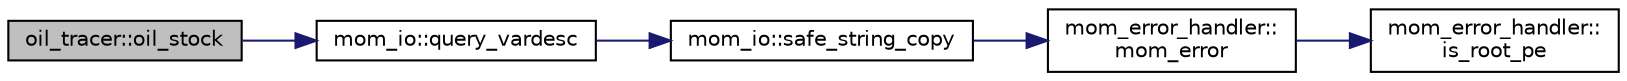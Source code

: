 digraph "oil_tracer::oil_stock"
{
 // INTERACTIVE_SVG=YES
 // LATEX_PDF_SIZE
  edge [fontname="Helvetica",fontsize="10",labelfontname="Helvetica",labelfontsize="10"];
  node [fontname="Helvetica",fontsize="10",shape=record];
  rankdir="LR";
  Node1 [label="oil_tracer::oil_stock",height=0.2,width=0.4,color="black", fillcolor="grey75", style="filled", fontcolor="black",tooltip="Calculate the mass-weighted integral of the oil tracer stocks, returning the number of stocks it has ..."];
  Node1 -> Node2 [color="midnightblue",fontsize="10",style="solid",fontname="Helvetica"];
  Node2 [label="mom_io::query_vardesc",height=0.2,width=0.4,color="black", fillcolor="white", style="filled",URL="$namespacemom__io.html#aa583d22dfaf16e3157b2741d838f5240",tooltip="This routine queries vardesc."];
  Node2 -> Node3 [color="midnightblue",fontsize="10",style="solid",fontname="Helvetica"];
  Node3 [label="mom_io::safe_string_copy",height=0.2,width=0.4,color="black", fillcolor="white", style="filled",URL="$namespacemom__io.html#ac4bc408e8b38dbd669842753f26ebf88",tooltip="Copies a string."];
  Node3 -> Node4 [color="midnightblue",fontsize="10",style="solid",fontname="Helvetica"];
  Node4 [label="mom_error_handler::\lmom_error",height=0.2,width=0.4,color="black", fillcolor="white", style="filled",URL="$namespacemom__error__handler.html#a460cfb79a06c29fc249952c2a3710d67",tooltip="This provides a convenient interface for writing an mpp_error message with run-time filter based on a..."];
  Node4 -> Node5 [color="midnightblue",fontsize="10",style="solid",fontname="Helvetica"];
  Node5 [label="mom_error_handler::\lis_root_pe",height=0.2,width=0.4,color="black", fillcolor="white", style="filled",URL="$namespacemom__error__handler.html#ad5f00a53059c72fe2332d1436c80ca71",tooltip="This returns .true. if the current PE is the root PE."];
}
